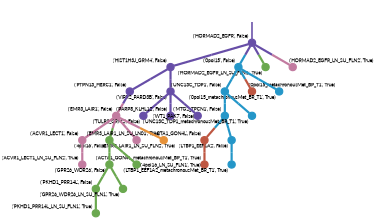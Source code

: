 strict digraph  {
graph[splines=false]; nodesep=0.7; rankdir=TB; ranksep=0.6; forcelabels=true; dpi=600; size=2.5;
0 [color="#674ea7ff", fillcolor="#674ea7ff", fixedsize=true, fontname=Lato, fontsize="12pt", height="0.25", label="", penwidth=3, shape=circle, style=filled, xlabel="('HORMAD2_EGFR', False)"];
3 [color="#674ea7ff", fillcolor="#674ea7ff", fixedsize=true, fontname=Lato, fontsize="12pt", height="0.25", label="", penwidth=3, shape=circle, style=filled, xlabel="('HIST1H3J_GRM4', False)"];
15 [color="#2496c8ff", fillcolor="#2496c8ff", fixedsize=true, fontname=Lato, fontsize="12pt", height="0.25", label="", penwidth=3, shape=circle, style=filled, xlabel="('0pol15', False)"];
17 [color="#6aa84fff", fillcolor="#6aa84fff", fixedsize=true, fontname=Lato, fontsize="12pt", height="0.25", label="", penwidth=3, shape=circle, style=filled, xlabel="('HORMAD2_EGFR_LN_SU_FLN1', True)"];
21 [color="#c27ba0ff", fillcolor="#c27ba0ff", fixedsize=true, fontname=Lato, fontsize="12pt", height="0.25", label="", penwidth=3, shape=circle, style=filled, xlabel="('HORMAD2_EGFR_LN_SU_FLN2', True)"];
1 [color="#2496c8ff", fillcolor="#2496c8ff", fixedsize=true, fontname=Lato, fontsize="12pt", height="0.25", label="", penwidth=3, shape=circle, style=filled, xlabel="('MTG2_TPCN1', False)"];
5 [color="#be5742ff", fillcolor="#be5742ff", fixedsize=true, fontname=Lato, fontsize="12pt", height="0.25", label="", penwidth=3, shape=circle, style=filled, xlabel="('ACTA1_GON4L', False)"];
13 [color="#2496c8ff", fillcolor="#2496c8ff", fixedsize=true, fontname=Lato, fontsize="12pt", height="0.25", label="", penwidth=3, shape=circle, style=filled, xlabel="('LTBP1_EEF1A2', False)"];
2 [color="#2496c8ff", fillcolor="#2496c8ff", fixedsize=true, fontname=Lato, fontsize="12pt", height="0.25", label="", penwidth=3, shape=circle, style=filled, xlabel="('UNC13C_TDP1', False)"];
28 [color="#2496c8ff", fillcolor="#2496c8ff", fixedsize=true, fontname=Lato, fontsize="12pt", height="0.25", label="", penwidth=3, shape=circle, style=filled, xlabel="('UNC13C_TDP1_metachronousMet_BR_T1', True)"];
7 [color="#674ea7ff", fillcolor="#674ea7ff", fixedsize=true, fontname=Lato, fontsize="12pt", height="0.25", label="", penwidth=3, shape=circle, style=filled, xlabel="('PTPN13_HERC1', False)"];
9 [color="#674ea7ff", fillcolor="#674ea7ff", fixedsize=true, fontname=Lato, fontsize="12pt", height="0.25", label="", penwidth=3, shape=circle, style=filled, xlabel="('VIPR2_PARD3B', False)"];
4 [color="#c27ba0ff", fillcolor="#c27ba0ff", fixedsize=true, fontname=Lato, fontsize="12pt", height="0.25", label="", penwidth=3, shape=circle, style=filled, xlabel="('EMR3_LAIR1', False)"];
11 [color="#c27ba0ff", fillcolor="#c27ba0ff", fixedsize=true, fontname=Lato, fontsize="12pt", height="0.25", label="", penwidth=3, shape=circle, style=filled, xlabel="('ACVR1_LECT1', False)"];
16 [color="#6aa84fff", fillcolor="#6aa84fff", fixedsize=true, fontname=Lato, fontsize="12pt", height="0.25", label="", penwidth=3, shape=circle, style=filled, xlabel="('4pol16', False)"];
22 [color="#c27ba0ff", fillcolor="#c27ba0ff", fixedsize=true, fontname=Lato, fontsize="12pt", height="0.25", label="", penwidth=3, shape=circle, style=filled, xlabel="('EMR3_LAIR1_LN_SU_FLN2', True)"];
24 [color="#e69138ff", fillcolor="#e69138ff", fixedsize=true, fontname=Lato, fontsize="12pt", height="0.25", label="", penwidth=3, shape=circle, style=filled, xlabel="('EMR3_LAIR1_LN_SU_LN01', True)"];
26 [color="#be5742ff", fillcolor="#be5742ff", fixedsize=true, fontname=Lato, fontsize="12pt", height="0.25", label="", penwidth=3, shape=circle, style=filled, xlabel="('ACTA1_GON4L_metachronousMet_BP_T1', True)"];
8 [color="#6aa84fff", fillcolor="#6aa84fff", fixedsize=true, fontname=Lato, fontsize="12pt", height="0.25", label="", penwidth=3, shape=circle, style=filled, xlabel="('PKHD1_PRR14L', False)"];
19 [color="#6aa84fff", fillcolor="#6aa84fff", fixedsize=true, fontname=Lato, fontsize="12pt", height="0.25", label="", penwidth=3, shape=circle, style=filled, xlabel="('PKHD1_PRR14L_LN_SU_FLN1', True)"];
6 [color="#674ea7ff", fillcolor="#674ea7ff", fixedsize=true, fontname=Lato, fontsize="12pt", height="0.25", label="", penwidth=3, shape=circle, style=filled, xlabel="('TULP2_GRM2', False)"];
10 [color="#674ea7ff", fillcolor="#674ea7ff", fixedsize=true, fontname=Lato, fontsize="12pt", height="0.25", label="", penwidth=3, shape=circle, style=filled, xlabel="('PARP8_KLHL12', False)"];
12 [color="#674ea7ff", fillcolor="#674ea7ff", fixedsize=true, fontname=Lato, fontsize="12pt", height="0.25", label="", penwidth=3, shape=circle, style=filled, xlabel="('WT1_PAK7', False)"];
23 [color="#c27ba0ff", fillcolor="#c27ba0ff", fixedsize=true, fontname=Lato, fontsize="12pt", height="0.25", label="", penwidth=3, shape=circle, style=filled, xlabel="('ACVR1_LECT1_LN_SU_FLN2', True)"];
29 [color="#2496c8ff", fillcolor="#2496c8ff", fixedsize=true, fontname=Lato, fontsize="12pt", height="0.25", label="", penwidth=3, shape=circle, style=filled, xlabel="('LTBP1_EEF1A2_metachronousMet_BR_T1', True)"];
14 [color="#6aa84fff", fillcolor="#6aa84fff", fixedsize=true, fontname=Lato, fontsize="12pt", height="0.25", label="", penwidth=3, shape=circle, style=filled, xlabel="('GPR26_WDR26', False)"];
20 [color="#6aa84fff", fillcolor="#6aa84fff", fixedsize=true, fontname=Lato, fontsize="12pt", height="0.25", label="", penwidth=3, shape=circle, style=filled, xlabel="('GPR26_WDR26_LN_SU_FLN1', True)"];
25 [color="#be5742ff", fillcolor="#be5742ff", fixedsize=true, fontname=Lato, fontsize="12pt", height="0.25", label="", penwidth=3, shape=circle, style=filled, xlabel="('0pol15_metachronousMet_BP_T1', True)"];
27 [color="#2496c8ff", fillcolor="#2496c8ff", fixedsize=true, fontname=Lato, fontsize="12pt", height="0.25", label="", penwidth=3, shape=circle, style=filled, xlabel="('0pol15_metachronousMet_BR_T1', True)"];
18 [color="#6aa84fff", fillcolor="#6aa84fff", fixedsize=true, fontname=Lato, fontsize="12pt", height="0.25", label="", penwidth=3, shape=circle, style=filled, xlabel="('4pol16_LN_SU_FLN1', True)"];
normal [label="", penwidth=3, style=invis, xlabel="('HORMAD2_EGFR', False)"];
0 -> 3  [arrowsize=0, color="#674ea7ff;0.5:#674ea7ff", minlen="1.0", penwidth="5.5", style=solid];
0 -> 15  [arrowsize=0, color="#674ea7ff;0.5:#2496c8ff", minlen="1.0657894611358643", penwidth="5.5", style=solid];
0 -> 17  [arrowsize=0, color="#674ea7ff;0.5:#6aa84fff", minlen="1.0657894611358643", penwidth="5.5", style=solid];
0 -> 21  [arrowsize=0, color="#674ea7ff;0.5:#c27ba0ff", minlen="1.0657894611358643", penwidth="5.5", style=solid];
3 -> 7  [arrowsize=0, color="#674ea7ff;0.5:#674ea7ff", minlen="1.3157894611358643", penwidth="5.5", style=solid];
3 -> 9  [arrowsize=0, color="#674ea7ff;0.5:#674ea7ff", minlen="1.236842155456543", penwidth="5.5", style=solid];
15 -> 2  [arrowsize=0, color="#2496c8ff;0.5:#2496c8ff", minlen="1.0", penwidth="5.5", style=solid];
15 -> 25  [arrowsize=0, color="#2496c8ff;0.5:#be5742ff", minlen="1.0657894611358643", penwidth="5.5", style=solid];
15 -> 27  [arrowsize=0, color="#2496c8ff;0.5:#2496c8ff", minlen="1.0657894611358643", penwidth="5.5", style=solid];
1 -> 5  [arrowsize=0, color="#2496c8ff;0.5:#be5742ff", minlen="1.0", penwidth="5.5", style=solid];
1 -> 13  [arrowsize=0, color="#2496c8ff;0.5:#2496c8ff", minlen="1.0", penwidth="5.5", style=solid];
5 -> 26  [arrowsize=0, color="#be5742ff;0.5:#be5742ff", minlen="1.0657894611358643", penwidth="5.5", style=solid];
13 -> 29  [arrowsize=0, color="#2496c8ff;0.5:#2496c8ff", minlen="1.0657894611358643", penwidth="5.5", style=solid];
2 -> 1  [arrowsize=0, color="#2496c8ff;0.5:#2496c8ff", minlen="1.0", penwidth="5.5", style=solid];
2 -> 28  [arrowsize=0, color="#2496c8ff;0.5:#2496c8ff", minlen="1.0657894611358643", penwidth="5.5", style=solid];
7 -> 4  [arrowsize=0, color="#674ea7ff;0.5:#c27ba0ff", minlen="1.5526316165924072", penwidth="5.5", style=solid];
9 -> 6  [arrowsize=0, color="#674ea7ff;0.5:#674ea7ff", minlen="1.3684210777282715", penwidth="5.5", style=solid];
9 -> 10  [arrowsize=0, color="#674ea7ff;0.5:#674ea7ff", minlen="1.236842155456543", penwidth="5.5", style=solid];
9 -> 12  [arrowsize=0, color="#674ea7ff;0.5:#674ea7ff", minlen="1.1842105388641357", penwidth="5.5", style=solid];
4 -> 11  [arrowsize=0, color="#c27ba0ff;0.5:#c27ba0ff", minlen="1.236842155456543", penwidth="5.5", style=solid];
4 -> 16  [arrowsize=0, color="#c27ba0ff;0.5:#6aa84fff", minlen="1.0657894611358643", penwidth="5.5", style=solid];
4 -> 22  [arrowsize=0, color="#c27ba0ff;0.5:#c27ba0ff", minlen="1.0657894611358643", penwidth="5.5", style=solid];
4 -> 24  [arrowsize=0, color="#c27ba0ff;0.5:#e69138ff", minlen="1.0657894611358643", penwidth="5.5", style=solid];
11 -> 23  [arrowsize=0, color="#c27ba0ff;0.5:#c27ba0ff", minlen="1.0657894611358643", penwidth="5.5", style=solid];
16 -> 14  [arrowsize=0, color="#6aa84fff;0.5:#6aa84fff", minlen="1.1315789222717285", penwidth="5.5", style=solid];
16 -> 18  [arrowsize=0, color="#6aa84fff;0.5:#6aa84fff", minlen="1.0657894611358643", penwidth="5.5", style=solid];
8 -> 19  [arrowsize=0, color="#6aa84fff;0.5:#6aa84fff", minlen="1.0657894611358643", penwidth="5.5", style=solid];
14 -> 8  [arrowsize=0, color="#6aa84fff;0.5:#6aa84fff", minlen="1.2894736528396606", penwidth="5.5", style=solid];
14 -> 20  [arrowsize=0, color="#6aa84fff;0.5:#6aa84fff", minlen="1.0657894611358643", penwidth="5.5", style=solid];
normal -> 0  [arrowsize=0, color="#674ea7ff", label="", penwidth=4, style=solid];
}
